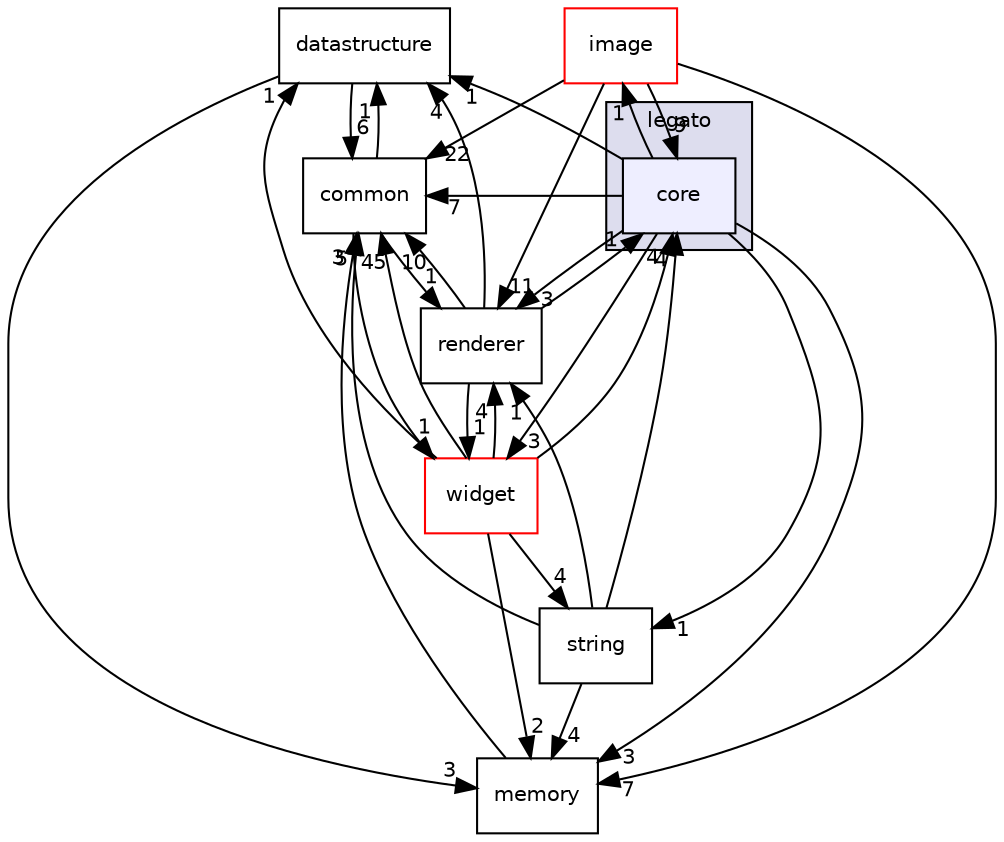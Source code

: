 digraph "C:/harmony3_dev/gfx/middleware/legato/library/src/gfx/legato/core" {
  compound=true
  node [ fontsize="10", fontname="Helvetica"];
  edge [ labelfontsize="10", labelfontname="Helvetica"];
  subgraph clusterdir_940c51c258b7865068e2af5587097533 {
    graph [ bgcolor="#ddddee", pencolor="black", label="legato" fontname="Helvetica", fontsize="10", URL="dir_940c51c258b7865068e2af5587097533.html"]
  dir_58477ab3fab51fda1597c56f05aa9b0b [shape=box, label="core", style="filled", fillcolor="#eeeeff", pencolor="black", URL="dir_58477ab3fab51fda1597c56f05aa9b0b.html"];
  }
  dir_b64752b4b0e64ac037ae415bf62ea1c1 [shape=box label="datastructure" URL="dir_b64752b4b0e64ac037ae415bf62ea1c1.html"];
  dir_3a276c865c4ef20fbcd6f3ec5fc83d1e [shape=box label="string" URL="dir_3a276c865c4ef20fbcd6f3ec5fc83d1e.html"];
  dir_72a68f568b475d355763ee2302e89937 [shape=box label="common" URL="dir_72a68f568b475d355763ee2302e89937.html"];
  dir_0d8e558d81ac6362c4d968b5deadad67 [shape=box label="image" fillcolor="white" style="filled" color="red" URL="dir_0d8e558d81ac6362c4d968b5deadad67.html"];
  dir_7f93f7c135b4a713e0b5fdaee2f8afbd [shape=box label="widget" fillcolor="white" style="filled" color="red" URL="dir_7f93f7c135b4a713e0b5fdaee2f8afbd.html"];
  dir_38e1327d2fe756fc5d23b71ab85ebc83 [shape=box label="renderer" URL="dir_38e1327d2fe756fc5d23b71ab85ebc83.html"];
  dir_fec4bb45978c83ebaa4efed687323b62 [shape=box label="memory" URL="dir_fec4bb45978c83ebaa4efed687323b62.html"];
  dir_b64752b4b0e64ac037ae415bf62ea1c1->dir_72a68f568b475d355763ee2302e89937 [headlabel="6", labeldistance=1.5 headhref="dir_000055_000053.html"];
  dir_b64752b4b0e64ac037ae415bf62ea1c1->dir_fec4bb45978c83ebaa4efed687323b62 [headlabel="3", labeldistance=1.5 headhref="dir_000055_000061.html"];
  dir_58477ab3fab51fda1597c56f05aa9b0b->dir_b64752b4b0e64ac037ae415bf62ea1c1 [headlabel="1", labeldistance=1.5 headhref="dir_000054_000055.html"];
  dir_58477ab3fab51fda1597c56f05aa9b0b->dir_3a276c865c4ef20fbcd6f3ec5fc83d1e [headlabel="1", labeldistance=1.5 headhref="dir_000054_000063.html"];
  dir_58477ab3fab51fda1597c56f05aa9b0b->dir_72a68f568b475d355763ee2302e89937 [headlabel="7", labeldistance=1.5 headhref="dir_000054_000053.html"];
  dir_58477ab3fab51fda1597c56f05aa9b0b->dir_0d8e558d81ac6362c4d968b5deadad67 [headlabel="1", labeldistance=1.5 headhref="dir_000054_000057.html"];
  dir_58477ab3fab51fda1597c56f05aa9b0b->dir_7f93f7c135b4a713e0b5fdaee2f8afbd [headlabel="3", labeldistance=1.5 headhref="dir_000054_000064.html"];
  dir_58477ab3fab51fda1597c56f05aa9b0b->dir_38e1327d2fe756fc5d23b71ab85ebc83 [headlabel="3", labeldistance=1.5 headhref="dir_000054_000062.html"];
  dir_58477ab3fab51fda1597c56f05aa9b0b->dir_fec4bb45978c83ebaa4efed687323b62 [headlabel="3", labeldistance=1.5 headhref="dir_000054_000061.html"];
  dir_3a276c865c4ef20fbcd6f3ec5fc83d1e->dir_58477ab3fab51fda1597c56f05aa9b0b [headlabel="4", labeldistance=1.5 headhref="dir_000063_000054.html"];
  dir_3a276c865c4ef20fbcd6f3ec5fc83d1e->dir_72a68f568b475d355763ee2302e89937 [headlabel="5", labeldistance=1.5 headhref="dir_000063_000053.html"];
  dir_3a276c865c4ef20fbcd6f3ec5fc83d1e->dir_38e1327d2fe756fc5d23b71ab85ebc83 [headlabel="1", labeldistance=1.5 headhref="dir_000063_000062.html"];
  dir_3a276c865c4ef20fbcd6f3ec5fc83d1e->dir_fec4bb45978c83ebaa4efed687323b62 [headlabel="4", labeldistance=1.5 headhref="dir_000063_000061.html"];
  dir_72a68f568b475d355763ee2302e89937->dir_b64752b4b0e64ac037ae415bf62ea1c1 [headlabel="1", labeldistance=1.5 headhref="dir_000053_000055.html"];
  dir_72a68f568b475d355763ee2302e89937->dir_7f93f7c135b4a713e0b5fdaee2f8afbd [headlabel="1", labeldistance=1.5 headhref="dir_000053_000064.html"];
  dir_72a68f568b475d355763ee2302e89937->dir_38e1327d2fe756fc5d23b71ab85ebc83 [headlabel="1", labeldistance=1.5 headhref="dir_000053_000062.html"];
  dir_0d8e558d81ac6362c4d968b5deadad67->dir_58477ab3fab51fda1597c56f05aa9b0b [headlabel="9", labeldistance=1.5 headhref="dir_000057_000054.html"];
  dir_0d8e558d81ac6362c4d968b5deadad67->dir_72a68f568b475d355763ee2302e89937 [headlabel="22", labeldistance=1.5 headhref="dir_000057_000053.html"];
  dir_0d8e558d81ac6362c4d968b5deadad67->dir_38e1327d2fe756fc5d23b71ab85ebc83 [headlabel="11", labeldistance=1.5 headhref="dir_000057_000062.html"];
  dir_0d8e558d81ac6362c4d968b5deadad67->dir_fec4bb45978c83ebaa4efed687323b62 [headlabel="7", labeldistance=1.5 headhref="dir_000057_000061.html"];
  dir_7f93f7c135b4a713e0b5fdaee2f8afbd->dir_b64752b4b0e64ac037ae415bf62ea1c1 [headlabel="1", labeldistance=1.5 headhref="dir_000064_000055.html"];
  dir_7f93f7c135b4a713e0b5fdaee2f8afbd->dir_58477ab3fab51fda1597c56f05aa9b0b [headlabel="4", labeldistance=1.5 headhref="dir_000064_000054.html"];
  dir_7f93f7c135b4a713e0b5fdaee2f8afbd->dir_3a276c865c4ef20fbcd6f3ec5fc83d1e [headlabel="4", labeldistance=1.5 headhref="dir_000064_000063.html"];
  dir_7f93f7c135b4a713e0b5fdaee2f8afbd->dir_72a68f568b475d355763ee2302e89937 [headlabel="45", labeldistance=1.5 headhref="dir_000064_000053.html"];
  dir_7f93f7c135b4a713e0b5fdaee2f8afbd->dir_38e1327d2fe756fc5d23b71ab85ebc83 [headlabel="4", labeldistance=1.5 headhref="dir_000064_000062.html"];
  dir_7f93f7c135b4a713e0b5fdaee2f8afbd->dir_fec4bb45978c83ebaa4efed687323b62 [headlabel="2", labeldistance=1.5 headhref="dir_000064_000061.html"];
  dir_38e1327d2fe756fc5d23b71ab85ebc83->dir_b64752b4b0e64ac037ae415bf62ea1c1 [headlabel="4", labeldistance=1.5 headhref="dir_000062_000055.html"];
  dir_38e1327d2fe756fc5d23b71ab85ebc83->dir_58477ab3fab51fda1597c56f05aa9b0b [headlabel="1", labeldistance=1.5 headhref="dir_000062_000054.html"];
  dir_38e1327d2fe756fc5d23b71ab85ebc83->dir_72a68f568b475d355763ee2302e89937 [headlabel="10", labeldistance=1.5 headhref="dir_000062_000053.html"];
  dir_38e1327d2fe756fc5d23b71ab85ebc83->dir_7f93f7c135b4a713e0b5fdaee2f8afbd [headlabel="1", labeldistance=1.5 headhref="dir_000062_000064.html"];
  dir_fec4bb45978c83ebaa4efed687323b62->dir_72a68f568b475d355763ee2302e89937 [headlabel="3", labeldistance=1.5 headhref="dir_000061_000053.html"];
}
